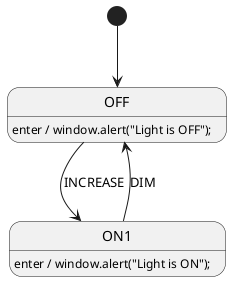 @startuml LightSm

[*] --> OFF

OFF: enter / window.alert("Light is OFF");
OFF --> ON1 : INCREASE

ON1: enter / window.alert("Light is ON");
ON1 --> OFF : DIM


'######################## StateSmith config ########################
' The below special comment block sets the StateSmith configuration.
' More info: https://github.com/StateSmith/StateSmith/issues/335
' Feel free to remove or modify it as needed.

/'! $CONFIG : toml
[SmRunnerSettings]
transpilerId = "JavaScript"

[SmRunnerSettings.simulation]
enableGeneration = false
'/

@enduml
